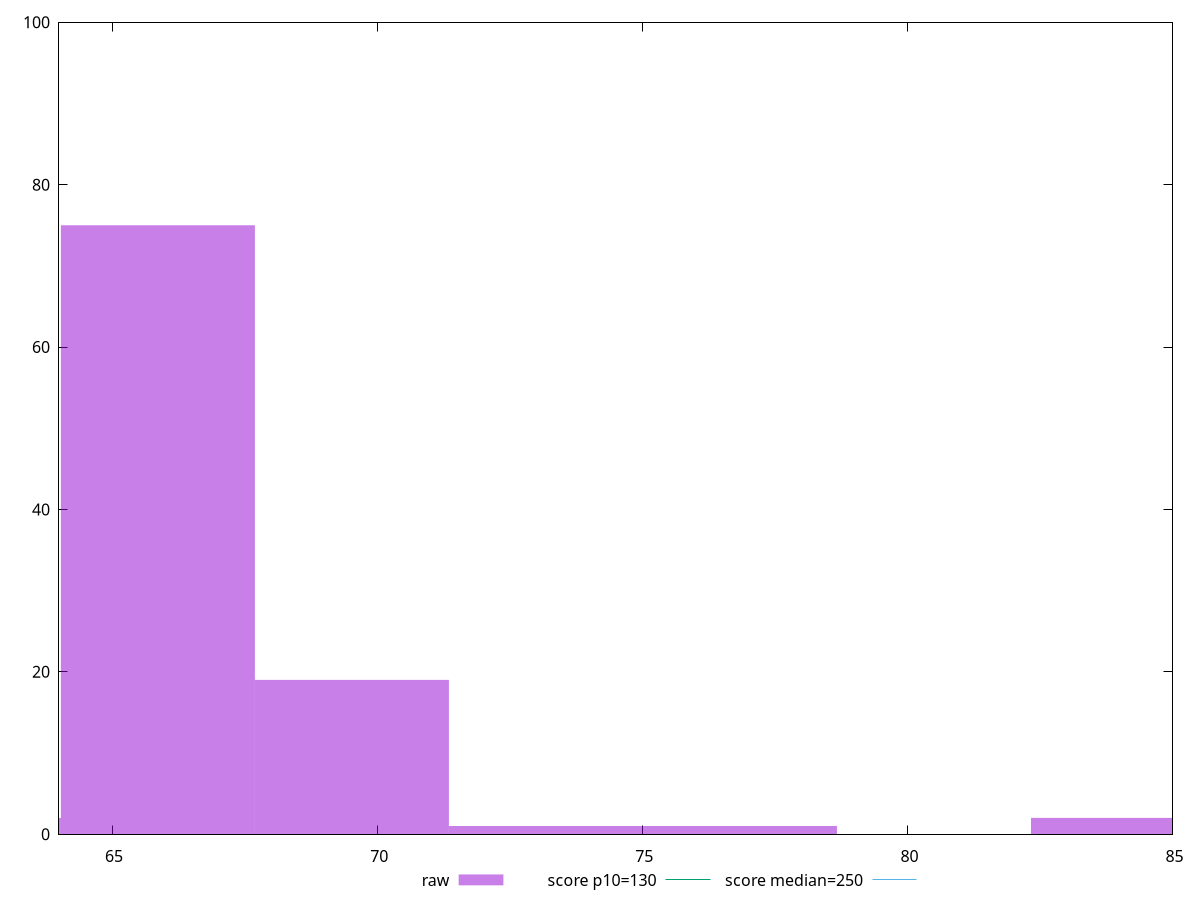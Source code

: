reset

$raw <<EOF
76.84225164054824 1
65.86478712046993 75
69.52394196049603 19
73.18309680052214 1
62.205632280443815 2
84.16056132060046 2
EOF

set key outside below
set boxwidth 3.659154840026107
set xrange [64:85]
set yrange [0:100]
set trange [0:100]
set style fill transparent solid 0.5 noborder

set parametric
set terminal svg size 640, 490 enhanced background rgb 'white'
set output "report_00018_2021-02-10T15-25-16.877Z/max-potential-fid/samples/pages+cached+noadtech+nomedia/raw/histogram.svg"

plot $raw title "raw" with boxes, \
     130,t title "score p10=130", \
     250,t title "score median=250"

reset
